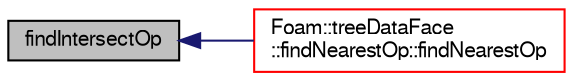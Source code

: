 digraph "findIntersectOp"
{
  bgcolor="transparent";
  edge [fontname="FreeSans",fontsize="10",labelfontname="FreeSans",labelfontsize="10"];
  node [fontname="FreeSans",fontsize="10",shape=record];
  rankdir="LR";
  Node1 [label="findIntersectOp",height=0.2,width=0.4,color="black", fillcolor="grey75", style="filled", fontcolor="black"];
  Node1 -> Node2 [dir="back",color="midnightblue",fontsize="10",style="solid",fontname="FreeSans"];
  Node2 [label="Foam::treeDataFace\l::findNearestOp::findNearestOp",height=0.2,width=0.4,color="red",URL="$a25046.html#ab2af52d198a3352d56f28c5021258596"];
}
